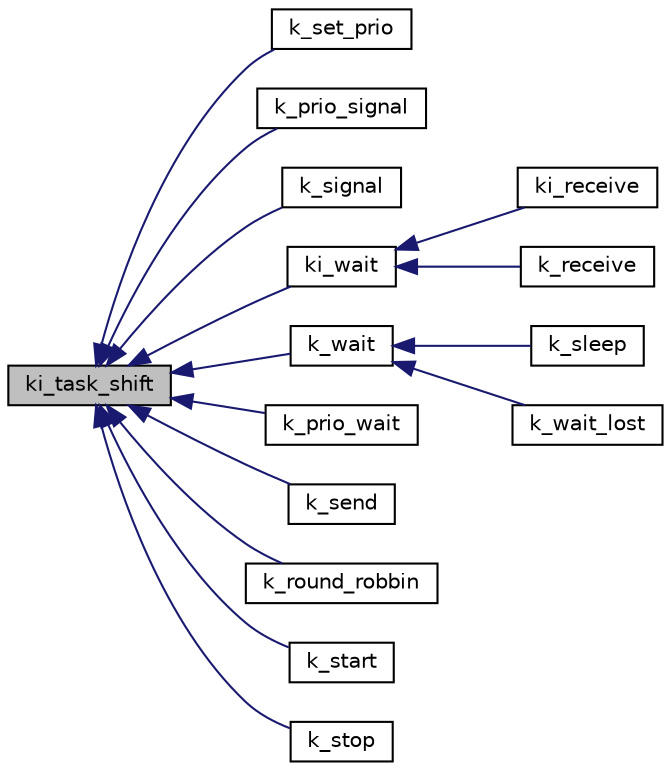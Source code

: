 digraph "ki_task_shift"
{
  edge [fontname="Helvetica",fontsize="10",labelfontname="Helvetica",labelfontsize="10"];
  node [fontname="Helvetica",fontsize="10",shape=record];
  rankdir="LR";
  Node1 [label="ki_task_shift",height=0.2,width=0.4,color="black", fillcolor="grey75", style="filled", fontcolor="black"];
  Node1 -> Node2 [dir="back",color="midnightblue",fontsize="10",style="solid",fontname="Helvetica"];
  Node2 [label="k_set_prio",height=0.2,width=0.4,color="black", fillcolor="white", style="filled",URL="$krnl_8h.html#a77ca854c9aa048f21a82d7a9b3e7c070"];
  Node1 -> Node3 [dir="back",color="midnightblue",fontsize="10",style="solid",fontname="Helvetica"];
  Node3 [label="k_prio_signal",height=0.2,width=0.4,color="black", fillcolor="white", style="filled",URL="$krnl_8h.html#a9dd68e067508f30ffdc08622cf7a43dd"];
  Node1 -> Node4 [dir="back",color="midnightblue",fontsize="10",style="solid",fontname="Helvetica"];
  Node4 [label="k_signal",height=0.2,width=0.4,color="black", fillcolor="white", style="filled",URL="$krnl_8h.html#a0c2f743e45400c5d9ac04457b78d3d97"];
  Node1 -> Node5 [dir="back",color="midnightblue",fontsize="10",style="solid",fontname="Helvetica"];
  Node5 [label="ki_wait",height=0.2,width=0.4,color="black", fillcolor="white", style="filled",URL="$krnl_8h.html#aead12f2e7f6ee98b98bb847c42d5027c"];
  Node5 -> Node6 [dir="back",color="midnightblue",fontsize="10",style="solid",fontname="Helvetica"];
  Node6 [label="ki_receive",height=0.2,width=0.4,color="black", fillcolor="white", style="filled",URL="$krnl_8h.html#a66c23bd6aa71c0d083e4a4b71b35ff71"];
  Node5 -> Node7 [dir="back",color="midnightblue",fontsize="10",style="solid",fontname="Helvetica"];
  Node7 [label="k_receive",height=0.2,width=0.4,color="black", fillcolor="white", style="filled",URL="$krnl_8h.html#a3e7f34b848366b08928c72711b6c008a"];
  Node1 -> Node8 [dir="back",color="midnightblue",fontsize="10",style="solid",fontname="Helvetica"];
  Node8 [label="k_wait",height=0.2,width=0.4,color="black", fillcolor="white", style="filled",URL="$krnl_8h.html#a7f65c7a1cbda113524b3009faf639357"];
  Node8 -> Node9 [dir="back",color="midnightblue",fontsize="10",style="solid",fontname="Helvetica"];
  Node9 [label="k_sleep",height=0.2,width=0.4,color="black", fillcolor="white", style="filled",URL="$krnl_8h.html#a56febc95937d41bc48b48b6fdd6f6987"];
  Node8 -> Node10 [dir="back",color="midnightblue",fontsize="10",style="solid",fontname="Helvetica"];
  Node10 [label="k_wait_lost",height=0.2,width=0.4,color="black", fillcolor="white", style="filled",URL="$krnl_8h.html#a74756a33d34544159e50f335cb7ed9af"];
  Node1 -> Node11 [dir="back",color="midnightblue",fontsize="10",style="solid",fontname="Helvetica"];
  Node11 [label="k_prio_wait",height=0.2,width=0.4,color="black", fillcolor="white", style="filled",URL="$krnl_8h.html#abf03efd6d21b2031433854ad359463b5"];
  Node1 -> Node12 [dir="back",color="midnightblue",fontsize="10",style="solid",fontname="Helvetica"];
  Node12 [label="k_send",height=0.2,width=0.4,color="black", fillcolor="white", style="filled",URL="$krnl_8h.html#aad1cd26ac0560fb40b088b229c07f7a3"];
  Node1 -> Node13 [dir="back",color="midnightblue",fontsize="10",style="solid",fontname="Helvetica"];
  Node13 [label="k_round_robbin",height=0.2,width=0.4,color="black", fillcolor="white", style="filled",URL="$krnl_8c.html#a9b36880ab6632f7533f77dbbe3119dd5"];
  Node1 -> Node14 [dir="back",color="midnightblue",fontsize="10",style="solid",fontname="Helvetica"];
  Node14 [label="k_start",height=0.2,width=0.4,color="black", fillcolor="white", style="filled",URL="$krnl_8h.html#abed191616e4e3d1fa684f9ca719715fb"];
  Node1 -> Node15 [dir="back",color="midnightblue",fontsize="10",style="solid",fontname="Helvetica"];
  Node15 [label="k_stop",height=0.2,width=0.4,color="black", fillcolor="white", style="filled",URL="$krnl_8h.html#a7ee5036463c30b3ba1c02a27ed96aedf"];
}
